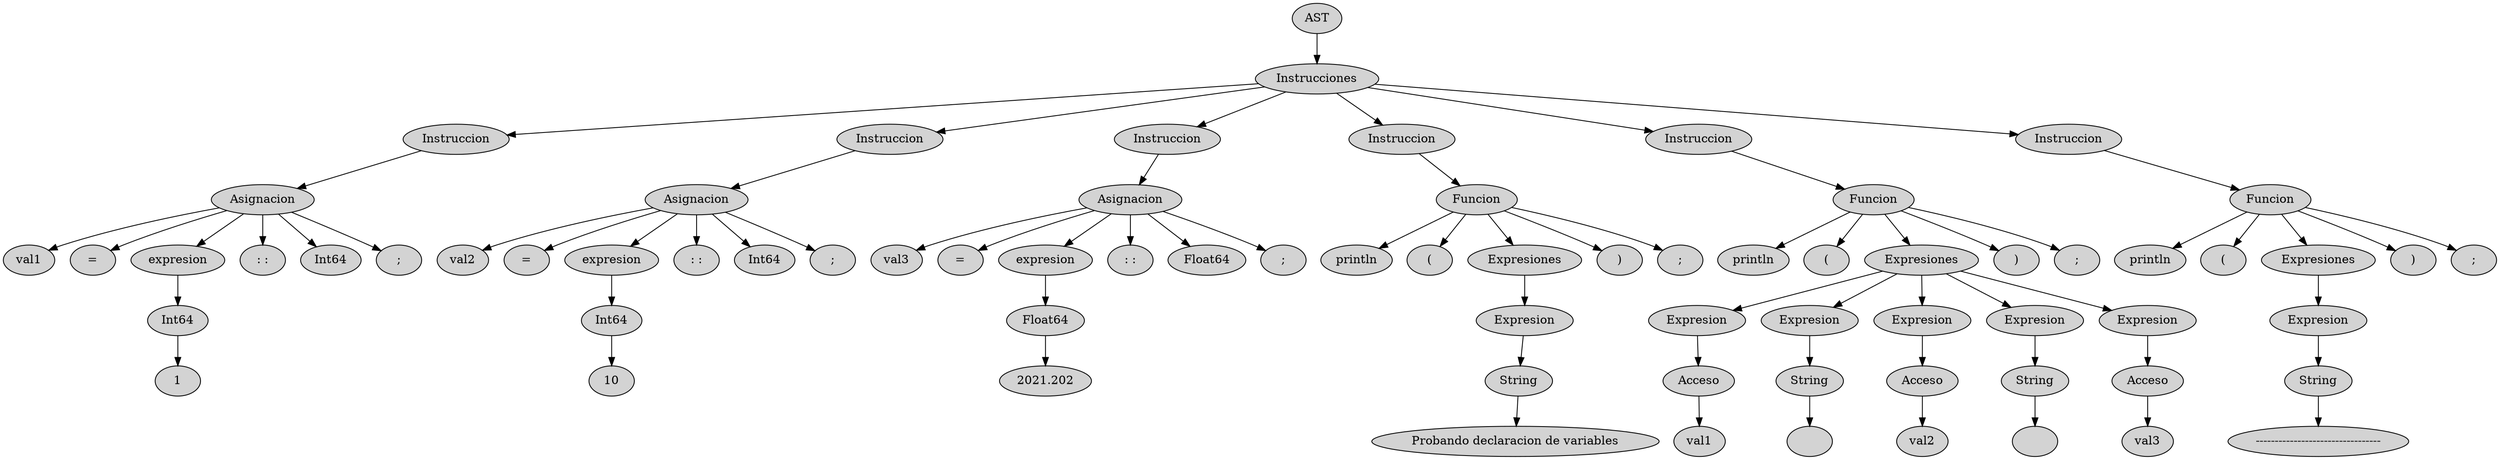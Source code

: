 // AST JOLC
digraph {
	node [style=filled]
	25243374 [label=AST]
	674992484 [label=Instrucciones]
	25243374 -> 674992484
	59724497 [label=Instruccion]
	674992484 -> 59724497
	394280475 [label=Asignacion]
	944416813 [label=val1]
	121252078 [label="="]
	340249666 [label=expresion]
	394280475 -> 944416813
	394280475 -> 121252078
	394280475 -> 340249666
	794529426 [label=Int64]
	701395087 [label=1]
	794529426 -> 701395087
	340249666 -> 794529426
	471275927 [label=": :"]
	55463475 [label=Int64]
	394280475 -> 471275927
	394280475 -> 55463475
	832572297 [label=";"]
	394280475 -> 832572297
	59724497 -> 394280475
	152127904 [label=Instruccion]
	674992484 -> 152127904
	62222716 [label=Asignacion]
	483911293 [label=val2]
	769286815 [label="="]
	260334713 [label=expresion]
	62222716 -> 483911293
	62222716 -> 769286815
	62222716 -> 260334713
	993305131 [label=Int64]
	586842095 [label=10]
	993305131 -> 586842095
	260334713 -> 993305131
	314814310 [label=": :"]
	329560667 [label=Int64]
	62222716 -> 314814310
	62222716 -> 329560667
	697408853 [label=";"]
	62222716 -> 697408853
	152127904 -> 62222716
	383074834 [label=Instruccion]
	674992484 -> 383074834
	612612413 [label=Asignacion]
	305307702 [label=val3]
	487446430 [label="="]
	233842695 [label=expresion]
	612612413 -> 305307702
	612612413 -> 487446430
	612612413 -> 233842695
	431247158 [label=Float64]
	852733242 [label=2021.202]
	431247158 -> 852733242
	233842695 -> 431247158
	230633641 [label=": :"]
	345664882 [label=Float64]
	612612413 -> 230633641
	612612413 -> 345664882
	860255846 [label=";"]
	612612413 -> 860255846
	383074834 -> 612612413
	368914421 [label=Instruccion]
	674992484 -> 368914421
	431828257 [label=Funcion]
	209865062 [label=println]
	612146122 [label="("]
	293378844 [label=Expresiones]
	872349848 [label=")"]
	105998244 [label=";"]
	431828257 -> 209865062
	431828257 -> 612146122
	431828257 -> 293378844
	441808922 [label=Expresion]
	293378844 -> 441808922
	615895349 [label=String]
	152614893 [label="Probando declaracion de variables"]
	615895349 -> 152614893
	441808922 -> 615895349
	431828257 -> 872349848
	431828257 -> 105998244
	368914421 -> 431828257
	273658492 [label=Instruccion]
	674992484 -> 273658492
	799635668 [label=Funcion]
	836439161 [label=println]
	54446606 [label="("]
	210980717 [label=Expresiones]
	197605272 [label=")"]
	847940595 [label=";"]
	799635668 -> 836439161
	799635668 -> 54446606
	799635668 -> 210980717
	628401051 [label=Expresion]
	210980717 -> 628401051
	498705525 [label=Acceso]
	652314447 [label=val1]
	498705525 -> 652314447
	628401051 -> 498705525
	184615584 [label=Expresion]
	210980717 -> 184615584
	532059183 [label=String]
	218603342 [label=" "]
	532059183 -> 218603342
	184615584 -> 532059183
	451769089 [label=Expresion]
	210980717 -> 451769089
	399668811 [label=Acceso]
	265499349 [label=val2]
	399668811 -> 265499349
	451769089 -> 399668811
	207186658 [label=Expresion]
	210980717 -> 207186658
	499129953 [label=String]
	811937073 [label=" "]
	499129953 -> 811937073
	207186658 -> 499129953
	14552849 [label=Expresion]
	210980717 -> 14552849
	53956529 [label=Acceso]
	520532934 [label=val3]
	53956529 -> 520532934
	14552849 -> 53956529
	799635668 -> 197605272
	799635668 -> 847940595
	273658492 -> 799635668
	263306913 [label=Instruccion]
	674992484 -> 263306913
	189033722 [label=Funcion]
	39719505 [label=println]
	199332596 [label="("]
	17858833 [label=Expresiones]
	908285982 [label=")"]
	222977195 [label=";"]
	189033722 -> 39719505
	189033722 -> 199332596
	189033722 -> 17858833
	359306139 [label=Expresion]
	17858833 -> 359306139
	594314674 [label=String]
	742027906 [label="---------------------------------"]
	594314674 -> 742027906
	359306139 -> 594314674
	189033722 -> 908285982
	189033722 -> 222977195
	263306913 -> 189033722
	color=lightgrey style=filled
}
